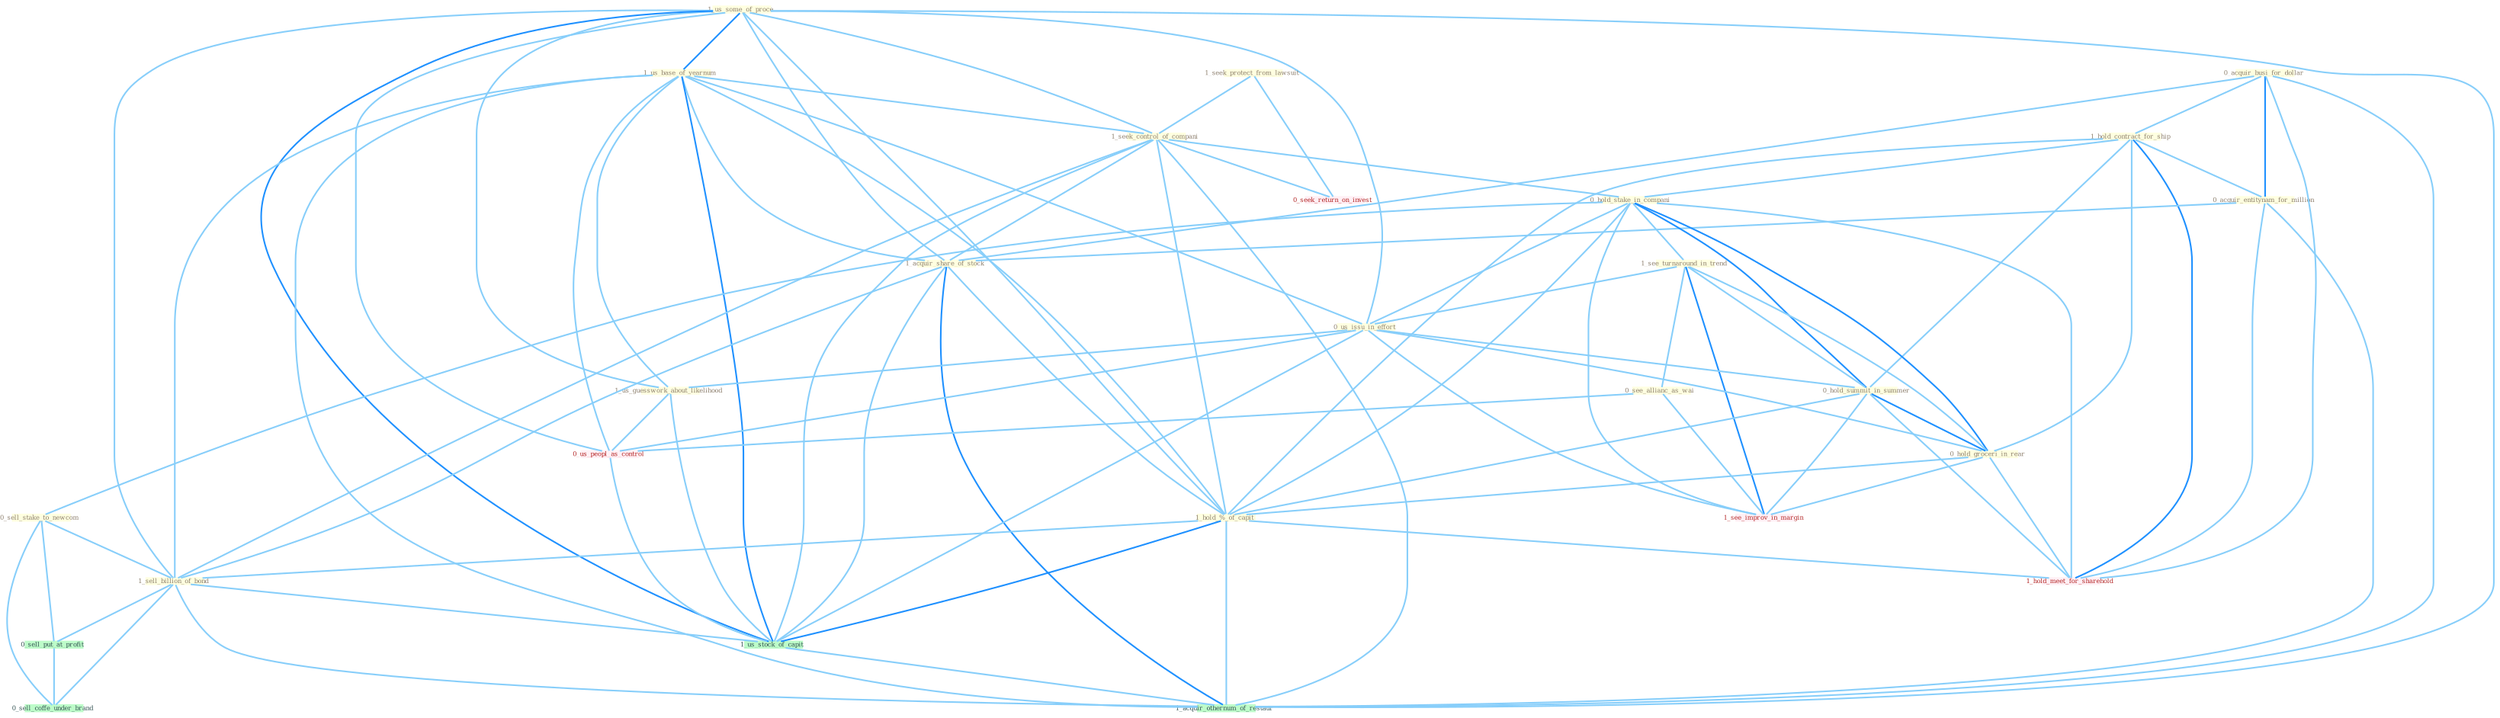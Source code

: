 Graph G{ 
    node
    [shape=polygon,style=filled,width=.5,height=.06,color="#BDFCC9",fixedsize=true,fontsize=4,
    fontcolor="#2f4f4f"];
    {node
    [color="#ffffe0", fontcolor="#8b7d6b"] "1_us_some_of_proce " "0_acquir_busi_for_dollar " "1_seek_protect_from_lawsuit " "1_hold_contract_for_ship " "1_us_base_of_yearnum " "0_acquir_entitynam_for_million " "1_seek_control_of_compani " "1_acquir_share_of_stock " "0_hold_stake_in_compani " "1_see_turnaround_in_trend " "0_sell_stake_to_newcom " "0_us_issu_in_effort " "0_hold_summit_in_summer " "0_hold_groceri_in_rear " "0_see_allianc_as_wai " "1_hold_%_of_capit " "1_us_guesswork_about_likelihood " "1_sell_billion_of_bond "}
{node [color="#fff0f5", fontcolor="#b22222"] "0_us_peopl_as_control " "0_seek_return_on_invest " "1_see_improv_in_margin " "1_hold_meet_for_sharehold "}
edge [color="#B0E2FF"];

	"1_us_some_of_proce " -- "1_us_base_of_yearnum " [w="2", color="#1e90ff" , len=0.8];
	"1_us_some_of_proce " -- "1_seek_control_of_compani " [w="1", color="#87cefa" ];
	"1_us_some_of_proce " -- "1_acquir_share_of_stock " [w="1", color="#87cefa" ];
	"1_us_some_of_proce " -- "0_us_issu_in_effort " [w="1", color="#87cefa" ];
	"1_us_some_of_proce " -- "1_hold_%_of_capit " [w="1", color="#87cefa" ];
	"1_us_some_of_proce " -- "1_us_guesswork_about_likelihood " [w="1", color="#87cefa" ];
	"1_us_some_of_proce " -- "1_sell_billion_of_bond " [w="1", color="#87cefa" ];
	"1_us_some_of_proce " -- "0_us_peopl_as_control " [w="1", color="#87cefa" ];
	"1_us_some_of_proce " -- "1_us_stock_of_capit " [w="2", color="#1e90ff" , len=0.8];
	"1_us_some_of_proce " -- "1_acquir_othernum_of_restaur " [w="1", color="#87cefa" ];
	"0_acquir_busi_for_dollar " -- "1_hold_contract_for_ship " [w="1", color="#87cefa" ];
	"0_acquir_busi_for_dollar " -- "0_acquir_entitynam_for_million " [w="2", color="#1e90ff" , len=0.8];
	"0_acquir_busi_for_dollar " -- "1_acquir_share_of_stock " [w="1", color="#87cefa" ];
	"0_acquir_busi_for_dollar " -- "1_hold_meet_for_sharehold " [w="1", color="#87cefa" ];
	"0_acquir_busi_for_dollar " -- "1_acquir_othernum_of_restaur " [w="1", color="#87cefa" ];
	"1_seek_protect_from_lawsuit " -- "1_seek_control_of_compani " [w="1", color="#87cefa" ];
	"1_seek_protect_from_lawsuit " -- "0_seek_return_on_invest " [w="1", color="#87cefa" ];
	"1_hold_contract_for_ship " -- "0_acquir_entitynam_for_million " [w="1", color="#87cefa" ];
	"1_hold_contract_for_ship " -- "0_hold_stake_in_compani " [w="1", color="#87cefa" ];
	"1_hold_contract_for_ship " -- "0_hold_summit_in_summer " [w="1", color="#87cefa" ];
	"1_hold_contract_for_ship " -- "0_hold_groceri_in_rear " [w="1", color="#87cefa" ];
	"1_hold_contract_for_ship " -- "1_hold_%_of_capit " [w="1", color="#87cefa" ];
	"1_hold_contract_for_ship " -- "1_hold_meet_for_sharehold " [w="2", color="#1e90ff" , len=0.8];
	"1_us_base_of_yearnum " -- "1_seek_control_of_compani " [w="1", color="#87cefa" ];
	"1_us_base_of_yearnum " -- "1_acquir_share_of_stock " [w="1", color="#87cefa" ];
	"1_us_base_of_yearnum " -- "0_us_issu_in_effort " [w="1", color="#87cefa" ];
	"1_us_base_of_yearnum " -- "1_hold_%_of_capit " [w="1", color="#87cefa" ];
	"1_us_base_of_yearnum " -- "1_us_guesswork_about_likelihood " [w="1", color="#87cefa" ];
	"1_us_base_of_yearnum " -- "1_sell_billion_of_bond " [w="1", color="#87cefa" ];
	"1_us_base_of_yearnum " -- "0_us_peopl_as_control " [w="1", color="#87cefa" ];
	"1_us_base_of_yearnum " -- "1_us_stock_of_capit " [w="2", color="#1e90ff" , len=0.8];
	"1_us_base_of_yearnum " -- "1_acquir_othernum_of_restaur " [w="1", color="#87cefa" ];
	"0_acquir_entitynam_for_million " -- "1_acquir_share_of_stock " [w="1", color="#87cefa" ];
	"0_acquir_entitynam_for_million " -- "1_hold_meet_for_sharehold " [w="1", color="#87cefa" ];
	"0_acquir_entitynam_for_million " -- "1_acquir_othernum_of_restaur " [w="1", color="#87cefa" ];
	"1_seek_control_of_compani " -- "1_acquir_share_of_stock " [w="1", color="#87cefa" ];
	"1_seek_control_of_compani " -- "0_hold_stake_in_compani " [w="1", color="#87cefa" ];
	"1_seek_control_of_compani " -- "1_hold_%_of_capit " [w="1", color="#87cefa" ];
	"1_seek_control_of_compani " -- "1_sell_billion_of_bond " [w="1", color="#87cefa" ];
	"1_seek_control_of_compani " -- "0_seek_return_on_invest " [w="1", color="#87cefa" ];
	"1_seek_control_of_compani " -- "1_us_stock_of_capit " [w="1", color="#87cefa" ];
	"1_seek_control_of_compani " -- "1_acquir_othernum_of_restaur " [w="1", color="#87cefa" ];
	"1_acquir_share_of_stock " -- "1_hold_%_of_capit " [w="1", color="#87cefa" ];
	"1_acquir_share_of_stock " -- "1_sell_billion_of_bond " [w="1", color="#87cefa" ];
	"1_acquir_share_of_stock " -- "1_us_stock_of_capit " [w="1", color="#87cefa" ];
	"1_acquir_share_of_stock " -- "1_acquir_othernum_of_restaur " [w="2", color="#1e90ff" , len=0.8];
	"0_hold_stake_in_compani " -- "1_see_turnaround_in_trend " [w="1", color="#87cefa" ];
	"0_hold_stake_in_compani " -- "0_sell_stake_to_newcom " [w="1", color="#87cefa" ];
	"0_hold_stake_in_compani " -- "0_us_issu_in_effort " [w="1", color="#87cefa" ];
	"0_hold_stake_in_compani " -- "0_hold_summit_in_summer " [w="2", color="#1e90ff" , len=0.8];
	"0_hold_stake_in_compani " -- "0_hold_groceri_in_rear " [w="2", color="#1e90ff" , len=0.8];
	"0_hold_stake_in_compani " -- "1_hold_%_of_capit " [w="1", color="#87cefa" ];
	"0_hold_stake_in_compani " -- "1_see_improv_in_margin " [w="1", color="#87cefa" ];
	"0_hold_stake_in_compani " -- "1_hold_meet_for_sharehold " [w="1", color="#87cefa" ];
	"1_see_turnaround_in_trend " -- "0_us_issu_in_effort " [w="1", color="#87cefa" ];
	"1_see_turnaround_in_trend " -- "0_hold_summit_in_summer " [w="1", color="#87cefa" ];
	"1_see_turnaround_in_trend " -- "0_hold_groceri_in_rear " [w="1", color="#87cefa" ];
	"1_see_turnaround_in_trend " -- "0_see_allianc_as_wai " [w="1", color="#87cefa" ];
	"1_see_turnaround_in_trend " -- "1_see_improv_in_margin " [w="2", color="#1e90ff" , len=0.8];
	"0_sell_stake_to_newcom " -- "1_sell_billion_of_bond " [w="1", color="#87cefa" ];
	"0_sell_stake_to_newcom " -- "0_sell_put_at_profit " [w="1", color="#87cefa" ];
	"0_sell_stake_to_newcom " -- "0_sell_coffe_under_brand " [w="1", color="#87cefa" ];
	"0_us_issu_in_effort " -- "0_hold_summit_in_summer " [w="1", color="#87cefa" ];
	"0_us_issu_in_effort " -- "0_hold_groceri_in_rear " [w="1", color="#87cefa" ];
	"0_us_issu_in_effort " -- "1_us_guesswork_about_likelihood " [w="1", color="#87cefa" ];
	"0_us_issu_in_effort " -- "0_us_peopl_as_control " [w="1", color="#87cefa" ];
	"0_us_issu_in_effort " -- "1_us_stock_of_capit " [w="1", color="#87cefa" ];
	"0_us_issu_in_effort " -- "1_see_improv_in_margin " [w="1", color="#87cefa" ];
	"0_hold_summit_in_summer " -- "0_hold_groceri_in_rear " [w="2", color="#1e90ff" , len=0.8];
	"0_hold_summit_in_summer " -- "1_hold_%_of_capit " [w="1", color="#87cefa" ];
	"0_hold_summit_in_summer " -- "1_see_improv_in_margin " [w="1", color="#87cefa" ];
	"0_hold_summit_in_summer " -- "1_hold_meet_for_sharehold " [w="1", color="#87cefa" ];
	"0_hold_groceri_in_rear " -- "1_hold_%_of_capit " [w="1", color="#87cefa" ];
	"0_hold_groceri_in_rear " -- "1_see_improv_in_margin " [w="1", color="#87cefa" ];
	"0_hold_groceri_in_rear " -- "1_hold_meet_for_sharehold " [w="1", color="#87cefa" ];
	"0_see_allianc_as_wai " -- "0_us_peopl_as_control " [w="1", color="#87cefa" ];
	"0_see_allianc_as_wai " -- "1_see_improv_in_margin " [w="1", color="#87cefa" ];
	"1_hold_%_of_capit " -- "1_sell_billion_of_bond " [w="1", color="#87cefa" ];
	"1_hold_%_of_capit " -- "1_us_stock_of_capit " [w="2", color="#1e90ff" , len=0.8];
	"1_hold_%_of_capit " -- "1_hold_meet_for_sharehold " [w="1", color="#87cefa" ];
	"1_hold_%_of_capit " -- "1_acquir_othernum_of_restaur " [w="1", color="#87cefa" ];
	"1_us_guesswork_about_likelihood " -- "0_us_peopl_as_control " [w="1", color="#87cefa" ];
	"1_us_guesswork_about_likelihood " -- "1_us_stock_of_capit " [w="1", color="#87cefa" ];
	"1_sell_billion_of_bond " -- "0_sell_put_at_profit " [w="1", color="#87cefa" ];
	"1_sell_billion_of_bond " -- "1_us_stock_of_capit " [w="1", color="#87cefa" ];
	"1_sell_billion_of_bond " -- "0_sell_coffe_under_brand " [w="1", color="#87cefa" ];
	"1_sell_billion_of_bond " -- "1_acquir_othernum_of_restaur " [w="1", color="#87cefa" ];
	"0_us_peopl_as_control " -- "1_us_stock_of_capit " [w="1", color="#87cefa" ];
	"0_sell_put_at_profit " -- "0_sell_coffe_under_brand " [w="1", color="#87cefa" ];
	"1_us_stock_of_capit " -- "1_acquir_othernum_of_restaur " [w="1", color="#87cefa" ];
}